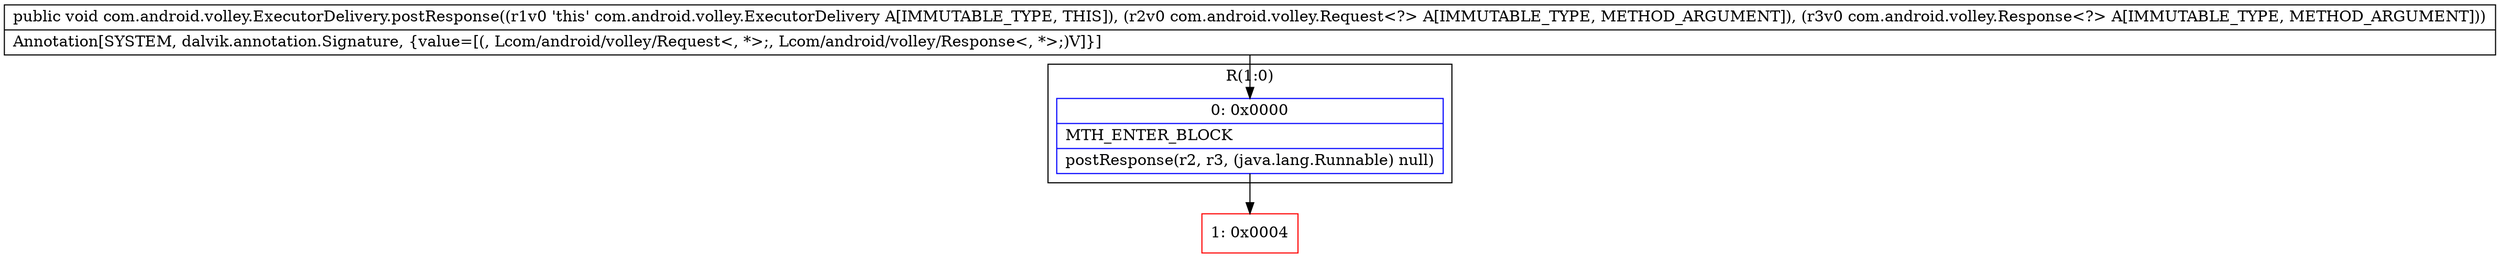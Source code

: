 digraph "CFG forcom.android.volley.ExecutorDelivery.postResponse(Lcom\/android\/volley\/Request;Lcom\/android\/volley\/Response;)V" {
subgraph cluster_Region_1882278609 {
label = "R(1:0)";
node [shape=record,color=blue];
Node_0 [shape=record,label="{0\:\ 0x0000|MTH_ENTER_BLOCK\l|postResponse(r2, r3, (java.lang.Runnable) null)\l}"];
}
Node_1 [shape=record,color=red,label="{1\:\ 0x0004}"];
MethodNode[shape=record,label="{public void com.android.volley.ExecutorDelivery.postResponse((r1v0 'this' com.android.volley.ExecutorDelivery A[IMMUTABLE_TYPE, THIS]), (r2v0 com.android.volley.Request\<?\> A[IMMUTABLE_TYPE, METHOD_ARGUMENT]), (r3v0 com.android.volley.Response\<?\> A[IMMUTABLE_TYPE, METHOD_ARGUMENT]))  | Annotation[SYSTEM, dalvik.annotation.Signature, \{value=[(, Lcom\/android\/volley\/Request\<, *\>;, Lcom\/android\/volley\/Response\<, *\>;)V]\}]\l}"];
MethodNode -> Node_0;
Node_0 -> Node_1;
}

